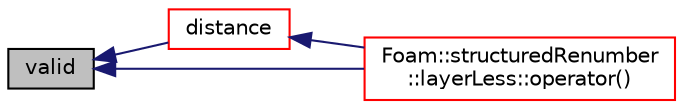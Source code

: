 digraph "valid"
{
  bgcolor="transparent";
  edge [fontname="Helvetica",fontsize="10",labelfontname="Helvetica",labelfontsize="10"];
  node [fontname="Helvetica",fontsize="10",shape=record];
  rankdir="LR";
  Node37 [label="valid",height=0.2,width=0.4,color="black", fillcolor="grey75", style="filled", fontcolor="black"];
  Node37 -> Node38 [dir="back",color="midnightblue",fontsize="10",style="solid",fontname="Helvetica"];
  Node38 [label="distance",height=0.2,width=0.4,color="red",URL="$a26269.html#a251b2bdba737b19bc01986128ec87141"];
  Node38 -> Node39 [dir="back",color="midnightblue",fontsize="10",style="solid",fontname="Helvetica"];
  Node39 [label="Foam::structuredRenumber\l::layerLess::operator()",height=0.2,width=0.4,color="red",URL="$a30313.html#a49202d8cfd6e19f3d43c028252050ed7"];
  Node37 -> Node39 [dir="back",color="midnightblue",fontsize="10",style="solid",fontname="Helvetica"];
}
